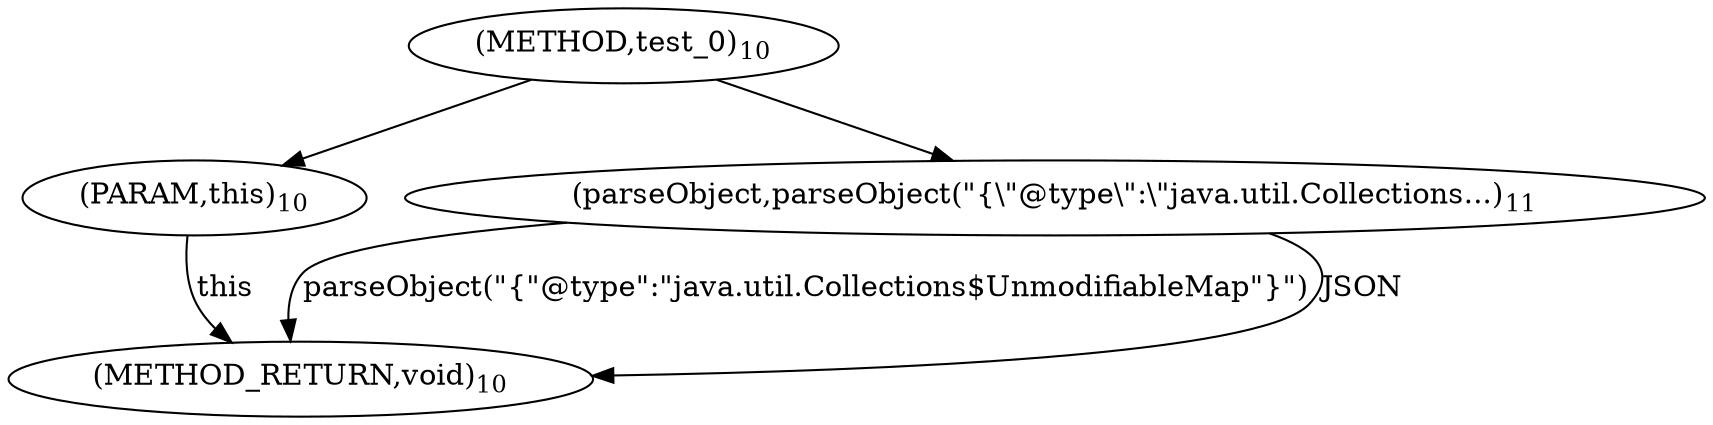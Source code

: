 digraph "test_0" {  
"11" [label = <(METHOD,test_0)<SUB>10</SUB>> ]
"19" [label = <(METHOD_RETURN,void)<SUB>10</SUB>> ]
"12" [label = <(PARAM,this)<SUB>10</SUB>> ]
"14" [label = <(parseObject,parseObject(&quot;{\&quot;@type\&quot;:\&quot;java.util.Collections...)<SUB>11</SUB>> ]
"14" [label = <(parseObject,parseObject(&quot;{\&quot;@type\&quot;:\&quot;java.util.Collections...)<SUB>11</SUB>> ]
"14" [label = <(parseObject,parseObject(&quot;{\&quot;@type\&quot;:\&quot;java.util.Collections...)<SUB>11</SUB>> ]
  "12" -> "19"  [ label = "this"] 
  "14" -> "19"  [ label = "parseObject(&quot;{\&quot;@type\&quot;:\&quot;java.util.Collections$UnmodifiableMap\&quot;}&quot;)"] 
  "14" -> "19"  [ label = "JSON"] 
  "11" -> "12" 
  "11" -> "14" 
}
